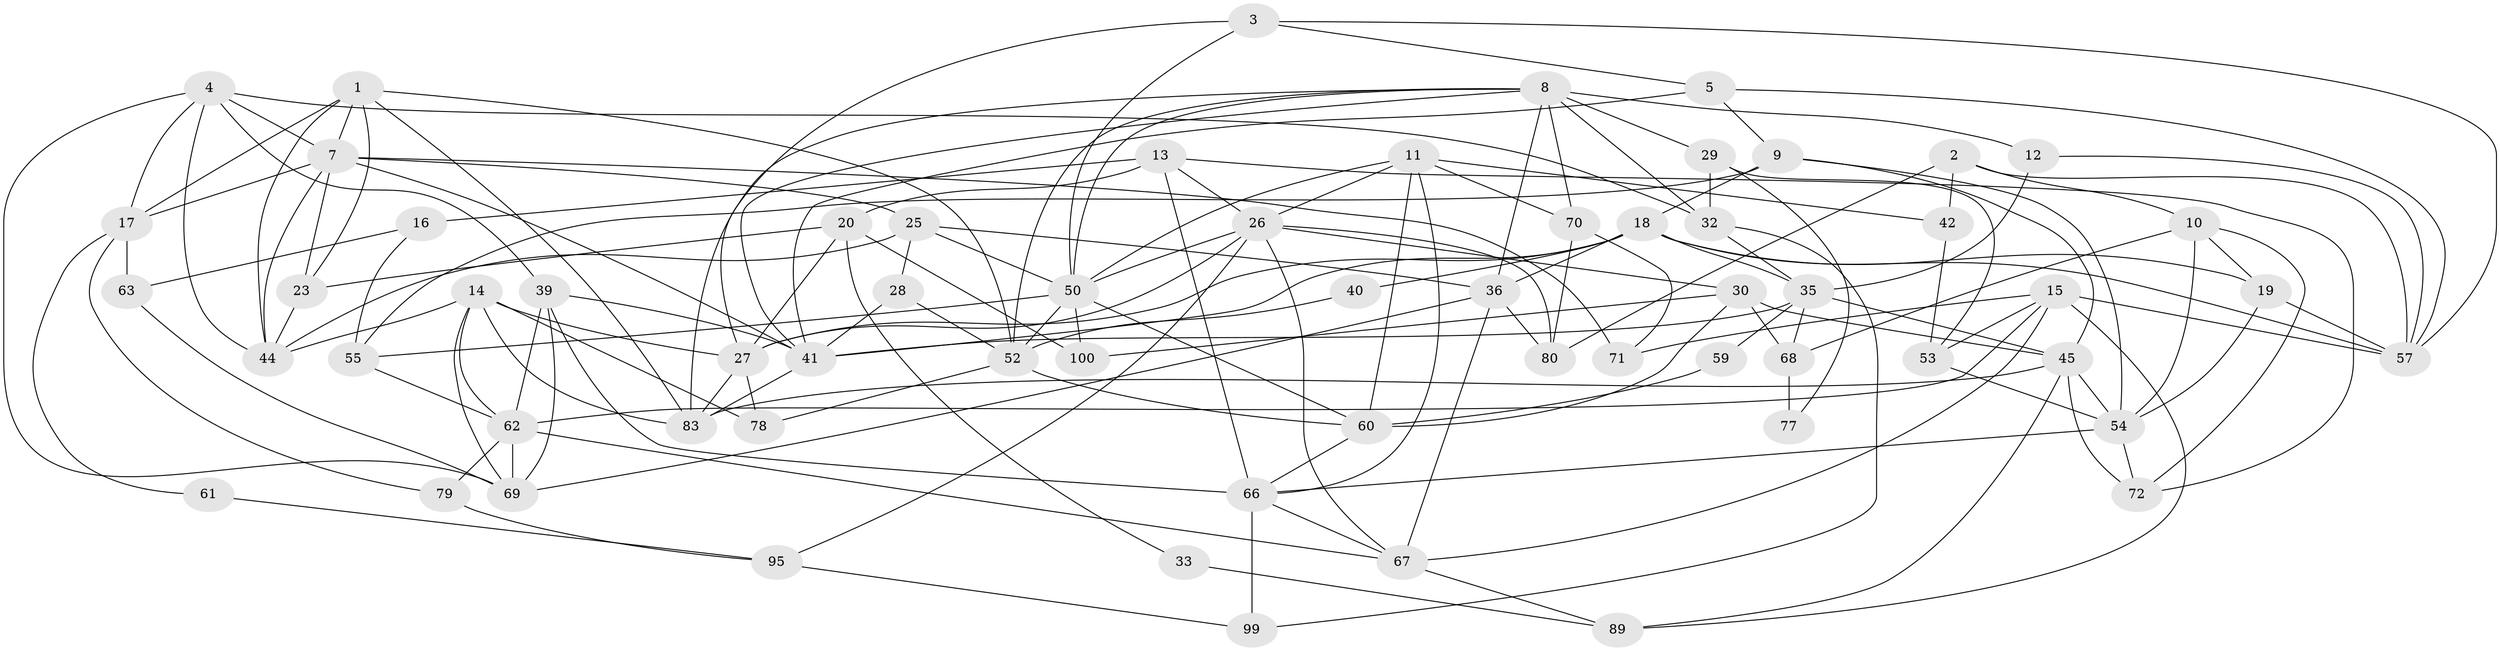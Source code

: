 // original degree distribution, {4: 0.41, 2: 0.08, 3: 0.25, 5: 0.15, 8: 0.01, 6: 0.08, 7: 0.02}
// Generated by graph-tools (version 1.1) at 2025/11/02/21/25 10:11:14]
// undirected, 63 vertices, 157 edges
graph export_dot {
graph [start="1"]
  node [color=gray90,style=filled];
  1 [super="+73"];
  2 [super="+92"];
  3 [super="+21"];
  4 [super="+6"];
  5;
  7 [super="+93"];
  8 [super="+22"];
  9 [super="+87"];
  10 [super="+43"];
  11 [super="+37"];
  12;
  13 [super="+51"];
  14 [super="+24"];
  15 [super="+34"];
  16;
  17 [super="+88"];
  18 [super="+47"];
  19;
  20 [super="+84"];
  23;
  25 [super="+65"];
  26 [super="+31"];
  27 [super="+38"];
  28;
  29;
  30 [super="+86"];
  32 [super="+46"];
  33;
  35 [super="+94"];
  36 [super="+48"];
  39;
  40;
  41 [super="+56"];
  42;
  44 [super="+58"];
  45 [super="+49"];
  50 [super="+82"];
  52 [super="+96"];
  53;
  54 [super="+75"];
  55 [super="+91"];
  57 [super="+64"];
  59;
  60;
  61;
  62 [super="+74"];
  63;
  66 [super="+76"];
  67;
  68 [super="+81"];
  69 [super="+97"];
  70;
  71;
  72;
  77;
  78;
  79;
  80 [super="+98"];
  83 [super="+85"];
  89 [super="+90"];
  95;
  99;
  100;
  1 -- 23;
  1 -- 83;
  1 -- 52;
  1 -- 44;
  1 -- 17;
  1 -- 7;
  2 -- 80;
  2 -- 57;
  2 -- 10;
  2 -- 42;
  3 -- 5;
  3 -- 50;
  3 -- 27;
  3 -- 57;
  4 -- 39;
  4 -- 17;
  4 -- 7;
  4 -- 32;
  4 -- 69;
  4 -- 44;
  5 -- 57;
  5 -- 9;
  5 -- 41;
  7 -- 25;
  7 -- 23;
  7 -- 17;
  7 -- 71;
  7 -- 41;
  7 -- 44;
  8 -- 52;
  8 -- 12 [weight=2];
  8 -- 29;
  8 -- 70;
  8 -- 83;
  8 -- 41;
  8 -- 32;
  8 -- 50;
  8 -- 36;
  9 -- 18;
  9 -- 45;
  9 -- 54;
  9 -- 55;
  10 -- 72;
  10 -- 68 [weight=2];
  10 -- 19;
  10 -- 54;
  11 -- 42;
  11 -- 60;
  11 -- 26;
  11 -- 66;
  11 -- 70;
  11 -- 50;
  12 -- 35;
  12 -- 57;
  13 -- 16 [weight=2];
  13 -- 72;
  13 -- 66;
  13 -- 26;
  13 -- 20;
  14 -- 62;
  14 -- 27;
  14 -- 83;
  14 -- 69;
  14 -- 78;
  14 -- 44;
  15 -- 53;
  15 -- 57;
  15 -- 89;
  15 -- 67;
  15 -- 71;
  15 -- 62 [weight=2];
  16 -- 55;
  16 -- 63;
  17 -- 63;
  17 -- 79;
  17 -- 61;
  18 -- 27;
  18 -- 41;
  18 -- 57;
  18 -- 40;
  18 -- 35;
  18 -- 19;
  18 -- 36;
  19 -- 57;
  19 -- 54;
  20 -- 23;
  20 -- 100;
  20 -- 33;
  20 -- 27;
  23 -- 44;
  25 -- 36;
  25 -- 28;
  25 -- 44;
  25 -- 50;
  26 -- 50;
  26 -- 67;
  26 -- 30;
  26 -- 95;
  26 -- 80;
  26 -- 27;
  27 -- 83;
  27 -- 78;
  28 -- 52;
  28 -- 41;
  29 -- 53;
  29 -- 32;
  29 -- 77;
  30 -- 68;
  30 -- 100;
  30 -- 60;
  30 -- 45;
  32 -- 99;
  32 -- 35;
  33 -- 89;
  35 -- 45;
  35 -- 41;
  35 -- 59;
  35 -- 68;
  36 -- 67;
  36 -- 69;
  36 -- 80;
  39 -- 41;
  39 -- 69;
  39 -- 66;
  39 -- 62;
  40 -- 52;
  41 -- 83;
  42 -- 53;
  45 -- 89;
  45 -- 83;
  45 -- 72;
  45 -- 54;
  50 -- 60;
  50 -- 52;
  50 -- 100;
  50 -- 55;
  52 -- 60;
  52 -- 78;
  53 -- 54;
  54 -- 72;
  54 -- 66;
  55 -- 62;
  59 -- 60;
  60 -- 66;
  61 -- 95;
  62 -- 67;
  62 -- 69;
  62 -- 79;
  63 -- 69;
  66 -- 67;
  66 -- 99;
  67 -- 89;
  68 -- 77;
  70 -- 71;
  70 -- 80;
  79 -- 95;
  95 -- 99;
}
